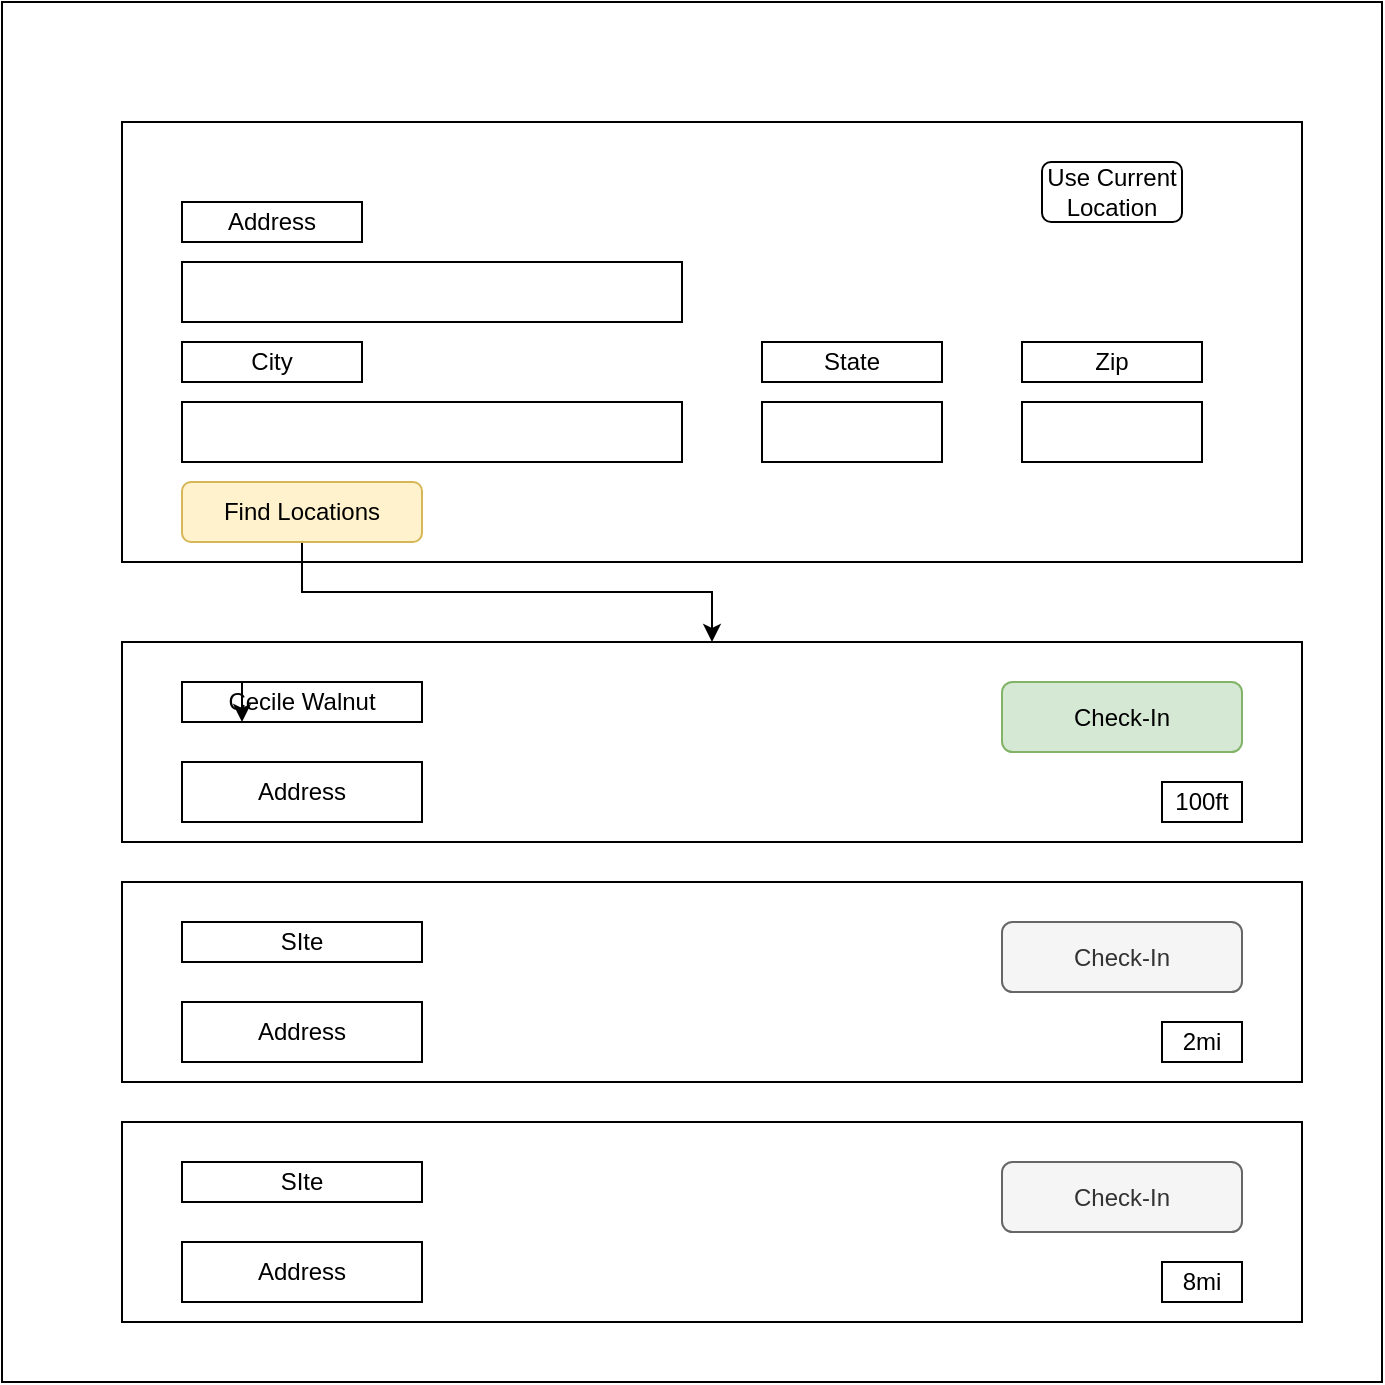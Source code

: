 <mxfile version="21.0.2" type="github"><diagram name="Page-1" id="vE4TMm0lmhFPVYdK9HqL"><mxGraphModel dx="2074" dy="796" grid="1" gridSize="10" guides="1" tooltips="1" connect="1" arrows="1" fold="1" page="1" pageScale="1" pageWidth="850" pageHeight="1100" math="0" shadow="0"><root><mxCell id="0"/><mxCell id="1" parent="0"/><mxCell id="-5pByV3SnAVqJpYiIxxu-1" value="" style="whiteSpace=wrap;html=1;aspect=fixed;" vertex="1" parent="1"><mxGeometry x="80" y="70" width="690" height="690" as="geometry"/></mxCell><mxCell id="-5pByV3SnAVqJpYiIxxu-2" value="" style="rounded=0;whiteSpace=wrap;html=1;" vertex="1" parent="1"><mxGeometry x="140" y="130" width="590" height="220" as="geometry"/></mxCell><mxCell id="-5pByV3SnAVqJpYiIxxu-4" value="Use Current Location" style="rounded=1;whiteSpace=wrap;html=1;" vertex="1" parent="1"><mxGeometry x="600" y="150" width="70" height="30" as="geometry"/></mxCell><mxCell id="-5pByV3SnAVqJpYiIxxu-6" value="" style="rounded=0;whiteSpace=wrap;html=1;" vertex="1" parent="1"><mxGeometry x="170" y="200" width="250" height="30" as="geometry"/></mxCell><mxCell id="-5pByV3SnAVqJpYiIxxu-7" value="Address" style="rounded=0;whiteSpace=wrap;html=1;" vertex="1" parent="1"><mxGeometry x="170" y="170" width="90" height="20" as="geometry"/></mxCell><mxCell id="-5pByV3SnAVqJpYiIxxu-9" value="" style="rounded=0;whiteSpace=wrap;html=1;" vertex="1" parent="1"><mxGeometry x="170" y="270" width="250" height="30" as="geometry"/></mxCell><mxCell id="-5pByV3SnAVqJpYiIxxu-10" value="City" style="rounded=0;whiteSpace=wrap;html=1;" vertex="1" parent="1"><mxGeometry x="170" y="240" width="90" height="20" as="geometry"/></mxCell><mxCell id="-5pByV3SnAVqJpYiIxxu-11" style="edgeStyle=orthogonalEdgeStyle;rounded=0;orthogonalLoop=1;jettySize=auto;html=1;exitX=0.5;exitY=1;exitDx=0;exitDy=0;" edge="1" parent="1" source="-5pByV3SnAVqJpYiIxxu-2" target="-5pByV3SnAVqJpYiIxxu-2"><mxGeometry relative="1" as="geometry"/></mxCell><mxCell id="-5pByV3SnAVqJpYiIxxu-12" value="" style="rounded=0;whiteSpace=wrap;html=1;" vertex="1" parent="1"><mxGeometry x="460" y="270" width="90" height="30" as="geometry"/></mxCell><mxCell id="-5pByV3SnAVqJpYiIxxu-13" value="State" style="rounded=0;whiteSpace=wrap;html=1;" vertex="1" parent="1"><mxGeometry x="460" y="240" width="90" height="20" as="geometry"/></mxCell><mxCell id="-5pByV3SnAVqJpYiIxxu-14" value="" style="rounded=0;whiteSpace=wrap;html=1;" vertex="1" parent="1"><mxGeometry x="590" y="270" width="90" height="30" as="geometry"/></mxCell><mxCell id="-5pByV3SnAVqJpYiIxxu-15" value="Zip" style="rounded=0;whiteSpace=wrap;html=1;" vertex="1" parent="1"><mxGeometry x="590" y="240" width="90" height="20" as="geometry"/></mxCell><mxCell id="-5pByV3SnAVqJpYiIxxu-17" value="" style="rounded=0;whiteSpace=wrap;html=1;" vertex="1" parent="1"><mxGeometry x="140" y="390" width="590" height="100" as="geometry"/></mxCell><mxCell id="-5pByV3SnAVqJpYiIxxu-19" value="Cecile Walnut" style="rounded=0;whiteSpace=wrap;html=1;" vertex="1" parent="1"><mxGeometry x="170" y="410" width="120" height="20" as="geometry"/></mxCell><mxCell id="-5pByV3SnAVqJpYiIxxu-21" style="edgeStyle=orthogonalEdgeStyle;rounded=0;orthogonalLoop=1;jettySize=auto;html=1;exitX=0.5;exitY=0;exitDx=0;exitDy=0;entryX=0.25;entryY=1;entryDx=0;entryDy=0;" edge="1" parent="1" source="-5pByV3SnAVqJpYiIxxu-19" target="-5pByV3SnAVqJpYiIxxu-19"><mxGeometry relative="1" as="geometry"/></mxCell><mxCell id="-5pByV3SnAVqJpYiIxxu-22" value="Check-In" style="rounded=1;whiteSpace=wrap;html=1;fillColor=#d5e8d4;strokeColor=#82b366;" vertex="1" parent="1"><mxGeometry x="580" y="410" width="120" height="35" as="geometry"/></mxCell><mxCell id="-5pByV3SnAVqJpYiIxxu-24" value="100ft" style="rounded=0;whiteSpace=wrap;html=1;" vertex="1" parent="1"><mxGeometry x="660" y="460" width="40" height="20" as="geometry"/></mxCell><mxCell id="-5pByV3SnAVqJpYiIxxu-25" value="Address" style="rounded=0;whiteSpace=wrap;html=1;" vertex="1" parent="1"><mxGeometry x="170" y="450" width="120" height="30" as="geometry"/></mxCell><mxCell id="-5pByV3SnAVqJpYiIxxu-27" value="" style="rounded=0;whiteSpace=wrap;html=1;" vertex="1" parent="1"><mxGeometry x="140" y="510" width="590" height="100" as="geometry"/></mxCell><mxCell id="-5pByV3SnAVqJpYiIxxu-29" value="SIte" style="rounded=0;whiteSpace=wrap;html=1;" vertex="1" parent="1"><mxGeometry x="170" y="530" width="120" height="20" as="geometry"/></mxCell><mxCell id="-5pByV3SnAVqJpYiIxxu-31" value="Check-In" style="rounded=1;whiteSpace=wrap;html=1;fillColor=#f5f5f5;strokeColor=#666666;fontColor=#333333;" vertex="1" parent="1"><mxGeometry x="580" y="530" width="120" height="35" as="geometry"/></mxCell><mxCell id="-5pByV3SnAVqJpYiIxxu-32" value="2mi" style="rounded=0;whiteSpace=wrap;html=1;" vertex="1" parent="1"><mxGeometry x="660" y="580" width="40" height="20" as="geometry"/></mxCell><mxCell id="-5pByV3SnAVqJpYiIxxu-33" value="Address" style="rounded=0;whiteSpace=wrap;html=1;" vertex="1" parent="1"><mxGeometry x="170" y="570" width="120" height="30" as="geometry"/></mxCell><mxCell id="-5pByV3SnAVqJpYiIxxu-35" value="" style="rounded=0;whiteSpace=wrap;html=1;" vertex="1" parent="1"><mxGeometry x="140" y="630" width="590" height="100" as="geometry"/></mxCell><mxCell id="-5pByV3SnAVqJpYiIxxu-37" value="SIte" style="rounded=0;whiteSpace=wrap;html=1;" vertex="1" parent="1"><mxGeometry x="170" y="650" width="120" height="20" as="geometry"/></mxCell><mxCell id="-5pByV3SnAVqJpYiIxxu-38" value="Check-In" style="rounded=1;whiteSpace=wrap;html=1;fillColor=#f5f5f5;strokeColor=#666666;fontColor=#333333;" vertex="1" parent="1"><mxGeometry x="580" y="650" width="120" height="35" as="geometry"/></mxCell><mxCell id="-5pByV3SnAVqJpYiIxxu-39" value="8mi" style="rounded=0;whiteSpace=wrap;html=1;" vertex="1" parent="1"><mxGeometry x="660" y="700" width="40" height="20" as="geometry"/></mxCell><mxCell id="-5pByV3SnAVqJpYiIxxu-40" value="Address" style="rounded=0;whiteSpace=wrap;html=1;" vertex="1" parent="1"><mxGeometry x="170" y="690" width="120" height="30" as="geometry"/></mxCell><mxCell id="-5pByV3SnAVqJpYiIxxu-45" value="" style="edgeStyle=orthogonalEdgeStyle;rounded=0;orthogonalLoop=1;jettySize=auto;html=1;" edge="1" parent="1" source="-5pByV3SnAVqJpYiIxxu-42" target="-5pByV3SnAVqJpYiIxxu-17"><mxGeometry relative="1" as="geometry"/></mxCell><mxCell id="-5pByV3SnAVqJpYiIxxu-42" value="Find Locations" style="rounded=1;whiteSpace=wrap;html=1;fillColor=#fff2cc;strokeColor=#d6b656;" vertex="1" parent="1"><mxGeometry x="170" y="310" width="120" height="30" as="geometry"/></mxCell></root></mxGraphModel></diagram></mxfile>